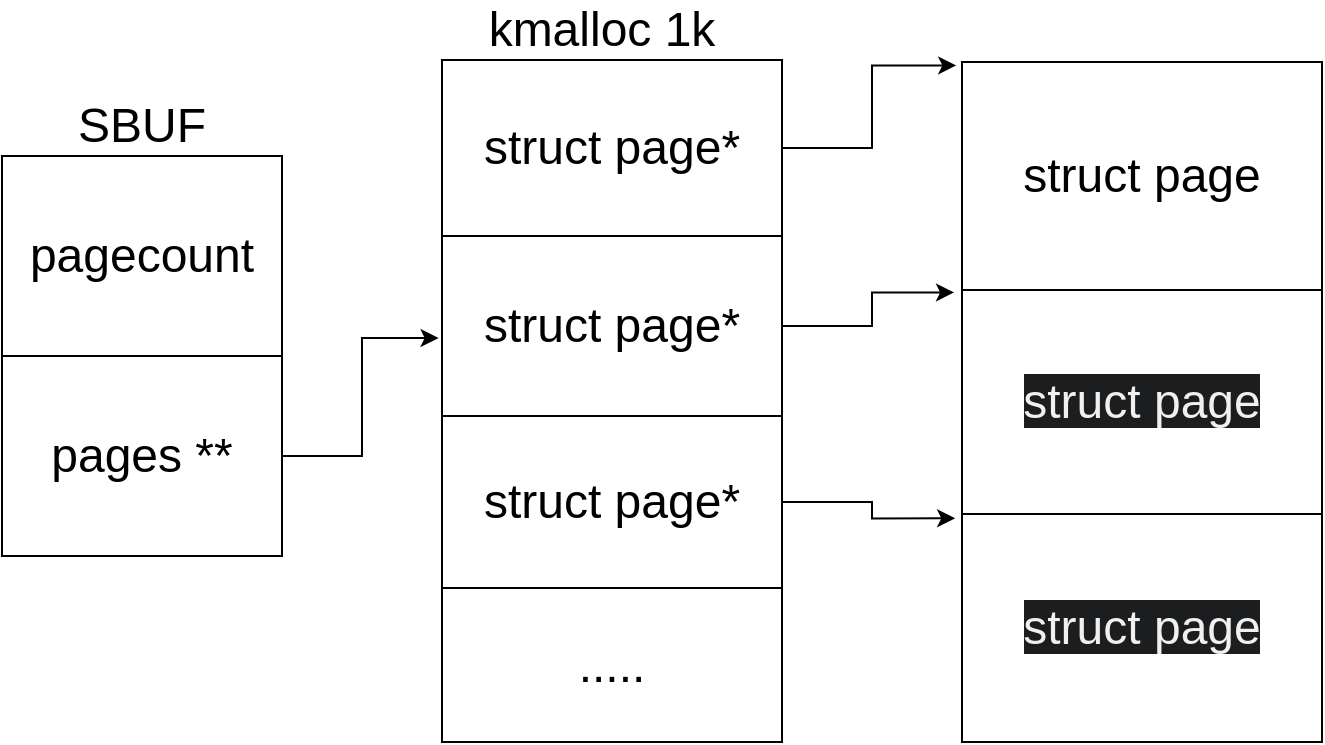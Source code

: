 <mxfile version="24.6.4" type="device">
  <diagram name="Page-1" id="boPcjglz-a8_orKfaUgm">
    <mxGraphModel dx="844" dy="493" grid="1" gridSize="10" guides="1" tooltips="1" connect="1" arrows="1" fold="1" page="1" pageScale="1" pageWidth="850" pageHeight="1100" math="0" shadow="0">
      <root>
        <mxCell id="0" />
        <mxCell id="1" parent="0" />
        <mxCell id="VyBv25yWfUpxDiORW1tx-29" value="" style="shape=table;startSize=0;container=1;collapsible=0;childLayout=tableLayout;" vertex="1" parent="1">
          <mxGeometry x="390" y="209" width="170" height="341" as="geometry" />
        </mxCell>
        <mxCell id="VyBv25yWfUpxDiORW1tx-30" value="" style="shape=tableRow;horizontal=0;startSize=0;swimlaneHead=0;swimlaneBody=0;strokeColor=inherit;top=0;left=0;bottom=0;right=0;collapsible=0;dropTarget=0;fillColor=none;points=[[0,0.5],[1,0.5]];portConstraint=eastwest;" vertex="1" parent="VyBv25yWfUpxDiORW1tx-29">
          <mxGeometry width="170" height="88" as="geometry" />
        </mxCell>
        <mxCell id="VyBv25yWfUpxDiORW1tx-31" value="&lt;span style=&quot;font-size: 24px;&quot;&gt;struct page*&lt;/span&gt;" style="shape=partialRectangle;html=1;whiteSpace=wrap;connectable=0;strokeColor=inherit;overflow=hidden;fillColor=none;top=0;left=0;bottom=0;right=0;pointerEvents=1;" vertex="1" parent="VyBv25yWfUpxDiORW1tx-30">
          <mxGeometry width="170" height="88" as="geometry">
            <mxRectangle width="170" height="88" as="alternateBounds" />
          </mxGeometry>
        </mxCell>
        <mxCell id="VyBv25yWfUpxDiORW1tx-32" value="" style="shape=tableRow;horizontal=0;startSize=0;swimlaneHead=0;swimlaneBody=0;strokeColor=inherit;top=0;left=0;bottom=0;right=0;collapsible=0;dropTarget=0;fillColor=none;points=[[0,0.5],[1,0.5]];portConstraint=eastwest;" vertex="1" parent="VyBv25yWfUpxDiORW1tx-29">
          <mxGeometry y="88" width="170" height="90" as="geometry" />
        </mxCell>
        <mxCell id="VyBv25yWfUpxDiORW1tx-33" value="&lt;span style=&quot;font-size: 24px;&quot;&gt;struct page*&lt;/span&gt;" style="shape=partialRectangle;html=1;whiteSpace=wrap;connectable=0;strokeColor=inherit;overflow=hidden;fillColor=none;top=0;left=0;bottom=0;right=0;pointerEvents=1;container=1;" vertex="1" parent="VyBv25yWfUpxDiORW1tx-32">
          <mxGeometry width="170" height="90" as="geometry">
            <mxRectangle width="170" height="90" as="alternateBounds" />
          </mxGeometry>
        </mxCell>
        <mxCell id="VyBv25yWfUpxDiORW1tx-34" value="" style="shape=tableRow;horizontal=0;startSize=0;swimlaneHead=0;swimlaneBody=0;strokeColor=inherit;top=0;left=0;bottom=0;right=0;collapsible=0;dropTarget=0;fillColor=none;points=[[0,0.5],[1,0.5]];portConstraint=eastwest;" vertex="1" parent="VyBv25yWfUpxDiORW1tx-29">
          <mxGeometry y="178" width="170" height="86" as="geometry" />
        </mxCell>
        <mxCell id="VyBv25yWfUpxDiORW1tx-35" value="&lt;span style=&quot;font-size: 24px;&quot;&gt;struct page*&lt;/span&gt;" style="shape=partialRectangle;html=1;whiteSpace=wrap;connectable=0;strokeColor=inherit;overflow=hidden;fillColor=none;top=0;left=0;bottom=0;right=0;pointerEvents=1;" vertex="1" parent="VyBv25yWfUpxDiORW1tx-34">
          <mxGeometry width="170" height="86" as="geometry">
            <mxRectangle width="170" height="86" as="alternateBounds" />
          </mxGeometry>
        </mxCell>
        <mxCell id="VyBv25yWfUpxDiORW1tx-42" value="" style="shape=tableRow;horizontal=0;startSize=0;swimlaneHead=0;swimlaneBody=0;strokeColor=inherit;top=0;left=0;bottom=0;right=0;collapsible=0;dropTarget=0;fillColor=none;points=[[0,0.5],[1,0.5]];portConstraint=eastwest;" vertex="1" parent="VyBv25yWfUpxDiORW1tx-29">
          <mxGeometry y="264" width="170" height="77" as="geometry" />
        </mxCell>
        <mxCell id="VyBv25yWfUpxDiORW1tx-43" value="&lt;font style=&quot;font-size: 24px;&quot;&gt;.....&lt;/font&gt;" style="shape=partialRectangle;html=1;whiteSpace=wrap;connectable=0;strokeColor=inherit;overflow=hidden;fillColor=none;top=0;left=0;bottom=0;right=0;pointerEvents=1;container=1;" vertex="1" parent="VyBv25yWfUpxDiORW1tx-42">
          <mxGeometry width="170" height="77" as="geometry">
            <mxRectangle width="170" height="77" as="alternateBounds" />
          </mxGeometry>
        </mxCell>
        <mxCell id="VyBv25yWfUpxDiORW1tx-46" value="&lt;font style=&quot;font-size: 24px;&quot;&gt;kmalloc 1k&lt;/font&gt;" style="text;strokeColor=none;align=center;fillColor=none;html=1;verticalAlign=middle;whiteSpace=wrap;rounded=0;" vertex="1" parent="1">
          <mxGeometry x="390" y="179" width="160" height="30" as="geometry" />
        </mxCell>
        <mxCell id="VyBv25yWfUpxDiORW1tx-47" value="" style="shape=table;startSize=0;container=1;collapsible=0;childLayout=tableLayout;" vertex="1" parent="1">
          <mxGeometry x="170" y="257" width="140" height="200" as="geometry" />
        </mxCell>
        <mxCell id="VyBv25yWfUpxDiORW1tx-48" value="" style="shape=tableRow;horizontal=0;startSize=0;swimlaneHead=0;swimlaneBody=0;strokeColor=inherit;top=0;left=0;bottom=0;right=0;collapsible=0;dropTarget=0;fillColor=none;points=[[0,0.5],[1,0.5]];portConstraint=eastwest;" vertex="1" parent="VyBv25yWfUpxDiORW1tx-47">
          <mxGeometry width="140" height="100" as="geometry" />
        </mxCell>
        <mxCell id="VyBv25yWfUpxDiORW1tx-49" value="&lt;font style=&quot;font-size: 24px;&quot;&gt;pagecount&lt;/font&gt;" style="shape=partialRectangle;html=1;whiteSpace=wrap;connectable=0;strokeColor=inherit;overflow=hidden;fillColor=none;top=0;left=0;bottom=0;right=0;pointerEvents=1;" vertex="1" parent="VyBv25yWfUpxDiORW1tx-48">
          <mxGeometry width="140" height="100" as="geometry">
            <mxRectangle width="140" height="100" as="alternateBounds" />
          </mxGeometry>
        </mxCell>
        <mxCell id="VyBv25yWfUpxDiORW1tx-50" value="" style="shape=tableRow;horizontal=0;startSize=0;swimlaneHead=0;swimlaneBody=0;strokeColor=inherit;top=0;left=0;bottom=0;right=0;collapsible=0;dropTarget=0;fillColor=none;points=[[0,0.5],[1,0.5]];portConstraint=eastwest;" vertex="1" parent="VyBv25yWfUpxDiORW1tx-47">
          <mxGeometry y="100" width="140" height="100" as="geometry" />
        </mxCell>
        <mxCell id="VyBv25yWfUpxDiORW1tx-51" value="&lt;font style=&quot;font-size: 24px;&quot;&gt;pages **&lt;/font&gt;" style="shape=partialRectangle;html=1;whiteSpace=wrap;connectable=0;strokeColor=inherit;overflow=hidden;fillColor=none;top=0;left=0;bottom=0;right=0;pointerEvents=1;" vertex="1" parent="VyBv25yWfUpxDiORW1tx-50">
          <mxGeometry width="140" height="100" as="geometry">
            <mxRectangle width="140" height="100" as="alternateBounds" />
          </mxGeometry>
        </mxCell>
        <mxCell id="VyBv25yWfUpxDiORW1tx-53" value="&lt;font style=&quot;font-size: 24px;&quot;&gt;SBUF&lt;/font&gt;" style="text;strokeColor=none;align=center;fillColor=none;html=1;verticalAlign=middle;whiteSpace=wrap;rounded=0;" vertex="1" parent="1">
          <mxGeometry x="210" y="227" width="60" height="30" as="geometry" />
        </mxCell>
        <mxCell id="VyBv25yWfUpxDiORW1tx-54" style="edgeStyle=orthogonalEdgeStyle;rounded=0;orthogonalLoop=1;jettySize=auto;html=1;entryX=-0.01;entryY=0.567;entryDx=0;entryDy=0;entryPerimeter=0;" edge="1" parent="1" source="VyBv25yWfUpxDiORW1tx-50" target="VyBv25yWfUpxDiORW1tx-32">
          <mxGeometry relative="1" as="geometry" />
        </mxCell>
        <mxCell id="VyBv25yWfUpxDiORW1tx-86" value="" style="shape=table;startSize=0;container=1;collapsible=0;childLayout=tableLayout;" vertex="1" parent="1">
          <mxGeometry x="650" y="210" width="180" height="340" as="geometry" />
        </mxCell>
        <mxCell id="VyBv25yWfUpxDiORW1tx-87" value="" style="shape=tableRow;horizontal=0;startSize=0;swimlaneHead=0;swimlaneBody=0;strokeColor=inherit;top=0;left=0;bottom=0;right=0;collapsible=0;dropTarget=0;fillColor=none;points=[[0,0.5],[1,0.5]];portConstraint=eastwest;" vertex="1" parent="VyBv25yWfUpxDiORW1tx-86">
          <mxGeometry width="180" height="114" as="geometry" />
        </mxCell>
        <mxCell id="VyBv25yWfUpxDiORW1tx-88" value="&lt;font style=&quot;font-size: 24px;&quot;&gt;struct page&lt;/font&gt;" style="shape=partialRectangle;html=1;whiteSpace=wrap;connectable=0;strokeColor=inherit;overflow=hidden;fillColor=none;top=0;left=0;bottom=0;right=0;pointerEvents=1;" vertex="1" parent="VyBv25yWfUpxDiORW1tx-87">
          <mxGeometry width="180" height="114" as="geometry">
            <mxRectangle width="180" height="114" as="alternateBounds" />
          </mxGeometry>
        </mxCell>
        <mxCell id="VyBv25yWfUpxDiORW1tx-89" value="" style="shape=tableRow;horizontal=0;startSize=0;swimlaneHead=0;swimlaneBody=0;strokeColor=inherit;top=0;left=0;bottom=0;right=0;collapsible=0;dropTarget=0;fillColor=none;points=[[0,0.5],[1,0.5]];portConstraint=eastwest;" vertex="1" parent="VyBv25yWfUpxDiORW1tx-86">
          <mxGeometry y="114" width="180" height="112" as="geometry" />
        </mxCell>
        <mxCell id="VyBv25yWfUpxDiORW1tx-90" value="&lt;span style=&quot;color: rgb(240, 240, 240); font-family: Helvetica; font-size: 24px; font-style: normal; font-variant-ligatures: normal; font-variant-caps: normal; font-weight: 400; letter-spacing: normal; orphans: 2; text-align: center; text-indent: 0px; text-transform: none; widows: 2; word-spacing: 0px; -webkit-text-stroke-width: 0px; white-space: normal; background-color: rgb(27, 29, 30); text-decoration-thickness: initial; text-decoration-style: initial; text-decoration-color: initial; display: inline !important; float: none;&quot;&gt;struct page&lt;/span&gt;" style="shape=partialRectangle;html=1;whiteSpace=wrap;connectable=0;strokeColor=inherit;overflow=hidden;fillColor=none;top=0;left=0;bottom=0;right=0;pointerEvents=1;" vertex="1" parent="VyBv25yWfUpxDiORW1tx-89">
          <mxGeometry width="180" height="112" as="geometry">
            <mxRectangle width="180" height="112" as="alternateBounds" />
          </mxGeometry>
        </mxCell>
        <mxCell id="VyBv25yWfUpxDiORW1tx-91" value="" style="shape=tableRow;horizontal=0;startSize=0;swimlaneHead=0;swimlaneBody=0;strokeColor=inherit;top=0;left=0;bottom=0;right=0;collapsible=0;dropTarget=0;fillColor=none;points=[[0,0.5],[1,0.5]];portConstraint=eastwest;" vertex="1" parent="VyBv25yWfUpxDiORW1tx-86">
          <mxGeometry y="226" width="180" height="114" as="geometry" />
        </mxCell>
        <mxCell id="VyBv25yWfUpxDiORW1tx-92" value="&lt;span style=&quot;color: rgb(240, 240, 240); font-family: Helvetica; font-size: 24px; font-style: normal; font-variant-ligatures: normal; font-variant-caps: normal; font-weight: 400; letter-spacing: normal; orphans: 2; text-align: center; text-indent: 0px; text-transform: none; widows: 2; word-spacing: 0px; -webkit-text-stroke-width: 0px; white-space: normal; background-color: rgb(27, 29, 30); text-decoration-thickness: initial; text-decoration-style: initial; text-decoration-color: initial; display: inline !important; float: none;&quot;&gt;struct page&lt;/span&gt;" style="shape=partialRectangle;html=1;whiteSpace=wrap;connectable=0;strokeColor=inherit;overflow=hidden;fillColor=none;top=0;left=0;bottom=0;right=0;pointerEvents=1;" vertex="1" parent="VyBv25yWfUpxDiORW1tx-91">
          <mxGeometry width="180" height="114" as="geometry">
            <mxRectangle width="180" height="114" as="alternateBounds" />
          </mxGeometry>
        </mxCell>
        <mxCell id="VyBv25yWfUpxDiORW1tx-94" style="edgeStyle=orthogonalEdgeStyle;rounded=0;orthogonalLoop=1;jettySize=auto;html=1;entryX=-0.016;entryY=0.015;entryDx=0;entryDy=0;entryPerimeter=0;" edge="1" parent="1" source="VyBv25yWfUpxDiORW1tx-30" target="VyBv25yWfUpxDiORW1tx-87">
          <mxGeometry relative="1" as="geometry">
            <mxPoint x="640" y="210" as="targetPoint" />
          </mxGeometry>
        </mxCell>
        <mxCell id="VyBv25yWfUpxDiORW1tx-95" style="edgeStyle=orthogonalEdgeStyle;rounded=0;orthogonalLoop=1;jettySize=auto;html=1;entryX=-0.022;entryY=0.011;entryDx=0;entryDy=0;entryPerimeter=0;" edge="1" parent="1" source="VyBv25yWfUpxDiORW1tx-32" target="VyBv25yWfUpxDiORW1tx-89">
          <mxGeometry relative="1" as="geometry" />
        </mxCell>
        <mxCell id="VyBv25yWfUpxDiORW1tx-96" style="edgeStyle=orthogonalEdgeStyle;rounded=0;orthogonalLoop=1;jettySize=auto;html=1;entryX=-0.019;entryY=0.019;entryDx=0;entryDy=0;entryPerimeter=0;" edge="1" parent="1" source="VyBv25yWfUpxDiORW1tx-34" target="VyBv25yWfUpxDiORW1tx-91">
          <mxGeometry relative="1" as="geometry" />
        </mxCell>
      </root>
    </mxGraphModel>
  </diagram>
</mxfile>
